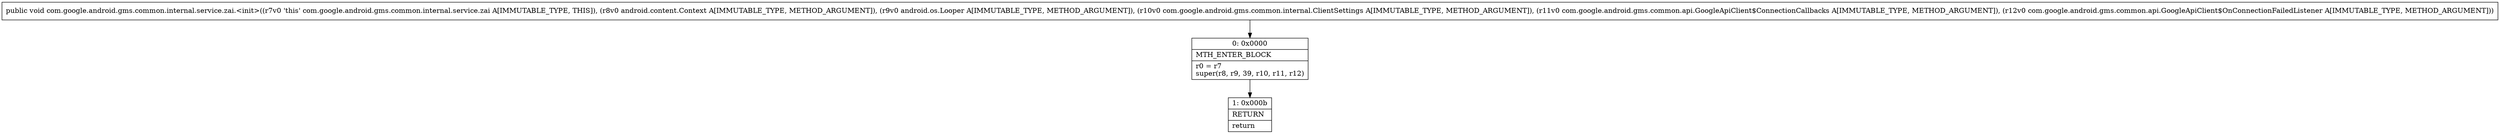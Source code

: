 digraph "CFG forcom.google.android.gms.common.internal.service.zai.\<init\>(Landroid\/content\/Context;Landroid\/os\/Looper;Lcom\/google\/android\/gms\/common\/internal\/ClientSettings;Lcom\/google\/android\/gms\/common\/api\/GoogleApiClient$ConnectionCallbacks;Lcom\/google\/android\/gms\/common\/api\/GoogleApiClient$OnConnectionFailedListener;)V" {
Node_0 [shape=record,label="{0\:\ 0x0000|MTH_ENTER_BLOCK\l|r0 = r7\lsuper(r8, r9, 39, r10, r11, r12)\l}"];
Node_1 [shape=record,label="{1\:\ 0x000b|RETURN\l|return\l}"];
MethodNode[shape=record,label="{public void com.google.android.gms.common.internal.service.zai.\<init\>((r7v0 'this' com.google.android.gms.common.internal.service.zai A[IMMUTABLE_TYPE, THIS]), (r8v0 android.content.Context A[IMMUTABLE_TYPE, METHOD_ARGUMENT]), (r9v0 android.os.Looper A[IMMUTABLE_TYPE, METHOD_ARGUMENT]), (r10v0 com.google.android.gms.common.internal.ClientSettings A[IMMUTABLE_TYPE, METHOD_ARGUMENT]), (r11v0 com.google.android.gms.common.api.GoogleApiClient$ConnectionCallbacks A[IMMUTABLE_TYPE, METHOD_ARGUMENT]), (r12v0 com.google.android.gms.common.api.GoogleApiClient$OnConnectionFailedListener A[IMMUTABLE_TYPE, METHOD_ARGUMENT])) }"];
MethodNode -> Node_0;
Node_0 -> Node_1;
}

